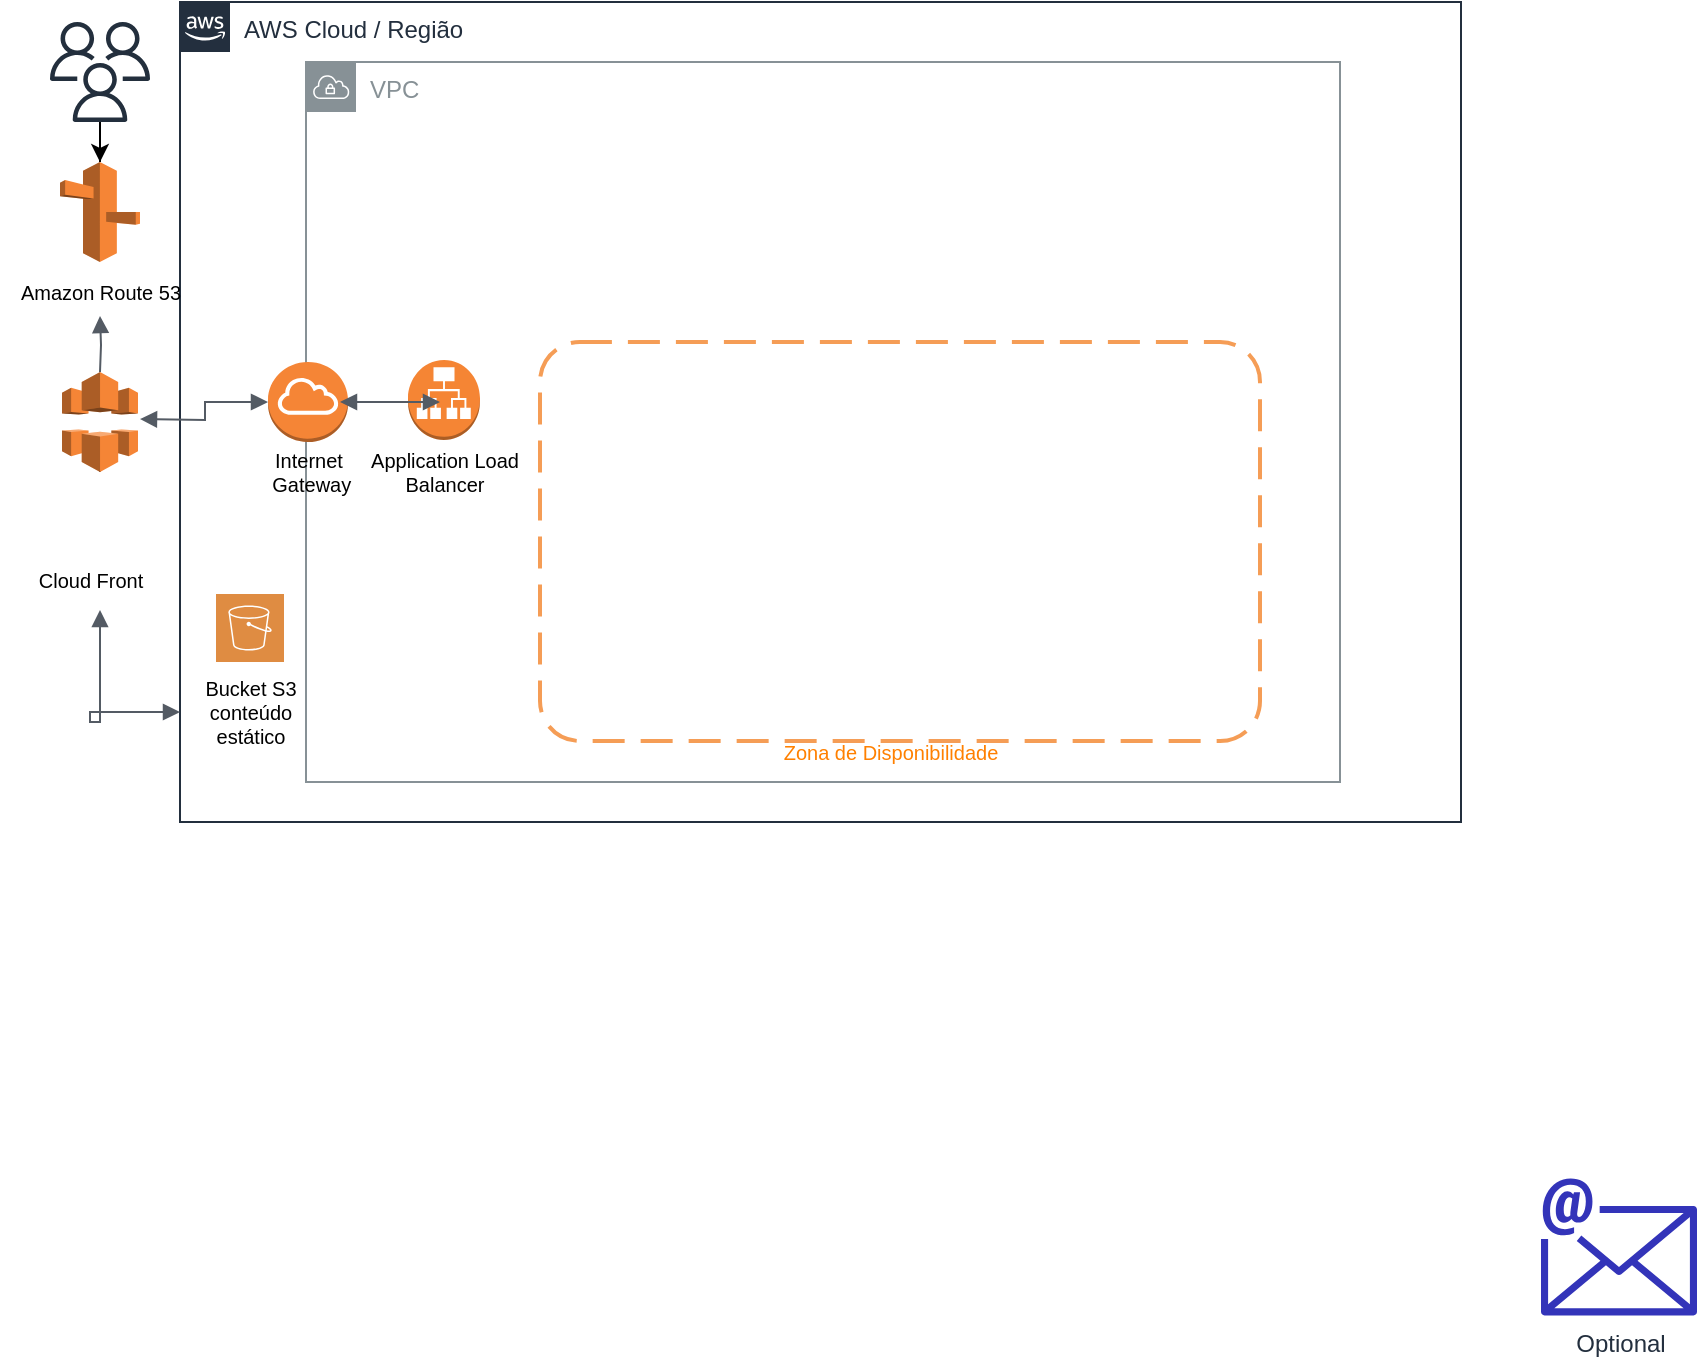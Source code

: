 <mxfile version="20.2.4" type="github">
  <diagram id="Ht1M8jgEwFfnCIfOTk4-" name="Page-1">
    <mxGraphModel dx="746" dy="481" grid="1" gridSize="10" guides="1" tooltips="1" connect="1" arrows="1" fold="1" page="1" pageScale="1" pageWidth="1169" pageHeight="827" math="0" shadow="0">
      <root>
        <mxCell id="0" />
        <mxCell id="1" parent="0" />
        <mxCell id="UEzPUAAOIrF-is8g5C7q-205" value="AWS Cloud / Região" style="points=[[0,0],[0.25,0],[0.5,0],[0.75,0],[1,0],[1,0.25],[1,0.5],[1,0.75],[1,1],[0.75,1],[0.5,1],[0.25,1],[0,1],[0,0.75],[0,0.5],[0,0.25]];outlineConnect=0;gradientColor=none;html=1;whiteSpace=wrap;fontSize=12;fontStyle=0;shape=mxgraph.aws4.group;grIcon=mxgraph.aws4.group_aws_cloud_alt;strokeColor=#232F3E;fillColor=none;verticalAlign=top;align=left;spacingLeft=30;fontColor=#232F3E;dashed=0;labelBackgroundColor=#ffffff;container=1;pointerEvents=0;collapsible=0;recursiveResize=0;" parent="1" vertex="1">
          <mxGeometry x="200" y="110" width="640.5" height="410" as="geometry" />
        </mxCell>
        <mxCell id="1rJHCLjxZAj-tCfooPcw-1" value="VPC" style="sketch=0;outlineConnect=0;gradientColor=none;html=1;whiteSpace=wrap;fontSize=12;fontStyle=0;shape=mxgraph.aws4.group;grIcon=mxgraph.aws4.group_vpc;strokeColor=#879196;fillColor=none;verticalAlign=top;align=left;spacingLeft=30;fontColor=#879196;dashed=0;" vertex="1" parent="UEzPUAAOIrF-is8g5C7q-205">
          <mxGeometry x="63" y="30" width="517" height="360" as="geometry" />
        </mxCell>
        <mxCell id="1rJHCLjxZAj-tCfooPcw-8" value="" style="sketch=0;pointerEvents=1;shadow=0;dashed=0;html=1;strokeColor=none;fillColor=#DF8C42;labelPosition=center;verticalLabelPosition=bottom;verticalAlign=top;align=center;outlineConnect=0;shape=mxgraph.veeam2.aws_s3;fontSize=10;" vertex="1" parent="UEzPUAAOIrF-is8g5C7q-205">
          <mxGeometry x="18" y="296" width="34" height="34" as="geometry" />
        </mxCell>
        <mxCell id="1rJHCLjxZAj-tCfooPcw-10" value="" style="outlineConnect=0;dashed=0;verticalLabelPosition=bottom;verticalAlign=top;align=center;html=1;shape=mxgraph.aws3.internet_gateway;fillColor=#F58536;gradientColor=none;fontSize=10;" vertex="1" parent="UEzPUAAOIrF-is8g5C7q-205">
          <mxGeometry x="44" y="180" width="40" height="40" as="geometry" />
        </mxCell>
        <mxCell id="1rJHCLjxZAj-tCfooPcw-11" value="Internet&lt;br&gt;&amp;nbsp;Gateway" style="text;html=1;align=center;verticalAlign=middle;resizable=0;points=[];autosize=1;strokeColor=none;fillColor=none;fontSize=10;" vertex="1" parent="UEzPUAAOIrF-is8g5C7q-205">
          <mxGeometry x="29" y="215" width="70" height="40" as="geometry" />
        </mxCell>
        <mxCell id="1rJHCLjxZAj-tCfooPcw-9" value="Bucket S3&lt;br&gt;conteúdo&lt;br&gt;estático" style="text;html=1;align=center;verticalAlign=middle;resizable=0;points=[];autosize=1;strokeColor=none;fillColor=none;fontSize=10;" vertex="1" parent="UEzPUAAOIrF-is8g5C7q-205">
          <mxGeometry y="330" width="70" height="50" as="geometry" />
        </mxCell>
        <mxCell id="1rJHCLjxZAj-tCfooPcw-26" value="" style="rounded=1;arcSize=10;dashed=1;strokeColor=#F59D56;fillColor=none;gradientColor=none;dashPattern=8 4;strokeWidth=2;fontSize=10;" vertex="1" parent="UEzPUAAOIrF-is8g5C7q-205">
          <mxGeometry x="180" y="170" width="360" height="199.5" as="geometry" />
        </mxCell>
        <mxCell id="1rJHCLjxZAj-tCfooPcw-27" value="&lt;font color=&quot;#ff8000&quot;&gt;Zona de Disponibilidade&lt;/font&gt;" style="text;html=1;align=center;verticalAlign=middle;resizable=0;points=[];autosize=1;strokeColor=none;fillColor=none;fontSize=10;" vertex="1" parent="UEzPUAAOIrF-is8g5C7q-205">
          <mxGeometry x="290" y="360" width="130" height="30" as="geometry" />
        </mxCell>
        <mxCell id="1rJHCLjxZAj-tCfooPcw-28" value="" style="outlineConnect=0;dashed=0;verticalLabelPosition=bottom;verticalAlign=top;align=center;html=1;shape=mxgraph.aws3.application_load_balancer;fillColor=#F58534;gradientColor=none;fontSize=10;fontColor=#FF8000;" vertex="1" parent="UEzPUAAOIrF-is8g5C7q-205">
          <mxGeometry x="114" y="179" width="36" height="40" as="geometry" />
        </mxCell>
        <mxCell id="1rJHCLjxZAj-tCfooPcw-29" value="&lt;font color=&quot;#000000&quot;&gt;Application Load&lt;br&gt;Balancer&lt;/font&gt;" style="text;html=1;align=center;verticalAlign=middle;resizable=0;points=[];autosize=1;strokeColor=none;fillColor=none;fontSize=10;fontColor=#FF8000;" vertex="1" parent="UEzPUAAOIrF-is8g5C7q-205">
          <mxGeometry x="82" y="215" width="100" height="40" as="geometry" />
        </mxCell>
        <mxCell id="1rJHCLjxZAj-tCfooPcw-32" value="" style="edgeStyle=orthogonalEdgeStyle;html=1;endArrow=block;elbow=vertical;startArrow=block;startFill=1;endFill=1;strokeColor=#545B64;rounded=0;fontSize=10;fontColor=#000000;" edge="1" parent="UEzPUAAOIrF-is8g5C7q-205" target="1rJHCLjxZAj-tCfooPcw-10">
          <mxGeometry width="100" relative="1" as="geometry">
            <mxPoint x="-20" y="208.5" as="sourcePoint" />
            <mxPoint x="40" y="209" as="targetPoint" />
          </mxGeometry>
        </mxCell>
        <mxCell id="1rJHCLjxZAj-tCfooPcw-34" value="" style="edgeStyle=orthogonalEdgeStyle;html=1;endArrow=block;elbow=vertical;startArrow=block;startFill=1;endFill=1;strokeColor=#545B64;rounded=0;fontSize=10;fontColor=#000000;" edge="1" parent="UEzPUAAOIrF-is8g5C7q-205">
          <mxGeometry width="100" relative="1" as="geometry">
            <mxPoint x="80" y="200" as="sourcePoint" />
            <mxPoint x="130" y="200" as="targetPoint" />
          </mxGeometry>
        </mxCell>
        <mxCell id="UEzPUAAOIrF-is8g5C7q-224" value="Optional" style="outlineConnect=0;fontColor=#232F3E;gradientColor=none;fillColor=#3334B9;strokeColor=none;dashed=0;verticalLabelPosition=bottom;verticalAlign=top;align=center;html=1;fontSize=12;fontStyle=0;aspect=fixed;pointerEvents=1;shape=mxgraph.aws4.email;labelBackgroundColor=#ffffff;" parent="1" vertex="1">
          <mxGeometry x="880.5" y="698" width="78" height="69" as="geometry" />
        </mxCell>
        <mxCell id="1rJHCLjxZAj-tCfooPcw-2" value="" style="outlineConnect=0;dashed=0;verticalLabelPosition=bottom;verticalAlign=top;align=center;html=1;shape=mxgraph.aws3.route_53;fillColor=#F58536;gradientColor=none;" vertex="1" parent="1">
          <mxGeometry x="140" y="190" width="40" height="50" as="geometry" />
        </mxCell>
        <mxCell id="1rJHCLjxZAj-tCfooPcw-3" value="&lt;font style=&quot;font-size: 10px;&quot;&gt;Amazon Route 53&lt;br&gt;&lt;/font&gt;" style="text;html=1;align=center;verticalAlign=middle;resizable=0;points=[];autosize=1;strokeColor=none;fillColor=none;" vertex="1" parent="1">
          <mxGeometry x="110" y="240" width="100" height="30" as="geometry" />
        </mxCell>
        <mxCell id="1rJHCLjxZAj-tCfooPcw-5" value="Cloud Front" style="text;html=1;align=center;verticalAlign=middle;resizable=0;points=[];autosize=1;strokeColor=none;fillColor=none;fontSize=10;" vertex="1" parent="1">
          <mxGeometry x="115" y="384" width="80" height="30" as="geometry" />
        </mxCell>
        <mxCell id="1rJHCLjxZAj-tCfooPcw-20" style="edgeStyle=orthogonalEdgeStyle;rounded=0;orthogonalLoop=1;jettySize=auto;html=1;fontSize=10;" edge="1" parent="1" source="1rJHCLjxZAj-tCfooPcw-7" target="1rJHCLjxZAj-tCfooPcw-2">
          <mxGeometry relative="1" as="geometry" />
        </mxCell>
        <mxCell id="1rJHCLjxZAj-tCfooPcw-7" value="" style="sketch=0;outlineConnect=0;fontColor=#232F3E;gradientColor=none;fillColor=#232F3D;strokeColor=none;dashed=0;verticalLabelPosition=bottom;verticalAlign=top;align=center;html=1;fontSize=12;fontStyle=0;aspect=fixed;pointerEvents=1;shape=mxgraph.aws4.users;" vertex="1" parent="1">
          <mxGeometry x="135" y="120" width="50" height="50" as="geometry" />
        </mxCell>
        <mxCell id="1rJHCLjxZAj-tCfooPcw-18" value="" style="edgeStyle=orthogonalEdgeStyle;html=1;endArrow=block;elbow=vertical;startArrow=none;startFill=1;endFill=1;strokeColor=#545B64;rounded=0;fontSize=10;exitX=0.5;exitY=1;exitDx=0;exitDy=0;exitPerimeter=0;" edge="1" parent="1" source="1rJHCLjxZAj-tCfooPcw-4">
          <mxGeometry width="100" relative="1" as="geometry">
            <mxPoint x="160" y="267" as="sourcePoint" />
            <mxPoint x="160" y="327" as="targetPoint" />
          </mxGeometry>
        </mxCell>
        <mxCell id="1rJHCLjxZAj-tCfooPcw-23" value="" style="edgeStyle=orthogonalEdgeStyle;html=1;endArrow=block;elbow=vertical;startArrow=block;startFill=1;endFill=1;strokeColor=#545B64;rounded=0;fontSize=10;" edge="1" parent="1" source="1rJHCLjxZAj-tCfooPcw-5" target="1rJHCLjxZAj-tCfooPcw-9">
          <mxGeometry width="100" relative="1" as="geometry">
            <mxPoint x="155" y="414" as="sourcePoint" />
            <mxPoint x="155" y="514" as="targetPoint" />
            <Array as="points">
              <mxPoint x="160" y="470" />
              <mxPoint x="155" y="470" />
              <mxPoint x="155" y="465" />
            </Array>
          </mxGeometry>
        </mxCell>
        <mxCell id="1rJHCLjxZAj-tCfooPcw-4" value="" style="outlineConnect=0;dashed=0;verticalLabelPosition=bottom;verticalAlign=top;align=center;html=1;shape=mxgraph.aws3.cloudfront;fillColor=#F58536;gradientColor=none;fontSize=10;" vertex="1" parent="1">
          <mxGeometry x="141" y="295" width="38" height="50" as="geometry" />
        </mxCell>
        <mxCell id="1rJHCLjxZAj-tCfooPcw-30" value="" style="edgeStyle=orthogonalEdgeStyle;html=1;endArrow=none;elbow=vertical;startArrow=block;startFill=1;endFill=1;strokeColor=#545B64;rounded=0;fontSize=10;exitX=0.5;exitY=1;exitDx=0;exitDy=0;exitPerimeter=0;" edge="1" parent="1" target="1rJHCLjxZAj-tCfooPcw-4">
          <mxGeometry width="100" relative="1" as="geometry">
            <mxPoint x="160" y="267" as="sourcePoint" />
            <mxPoint x="160" y="327" as="targetPoint" />
          </mxGeometry>
        </mxCell>
      </root>
    </mxGraphModel>
  </diagram>
</mxfile>
